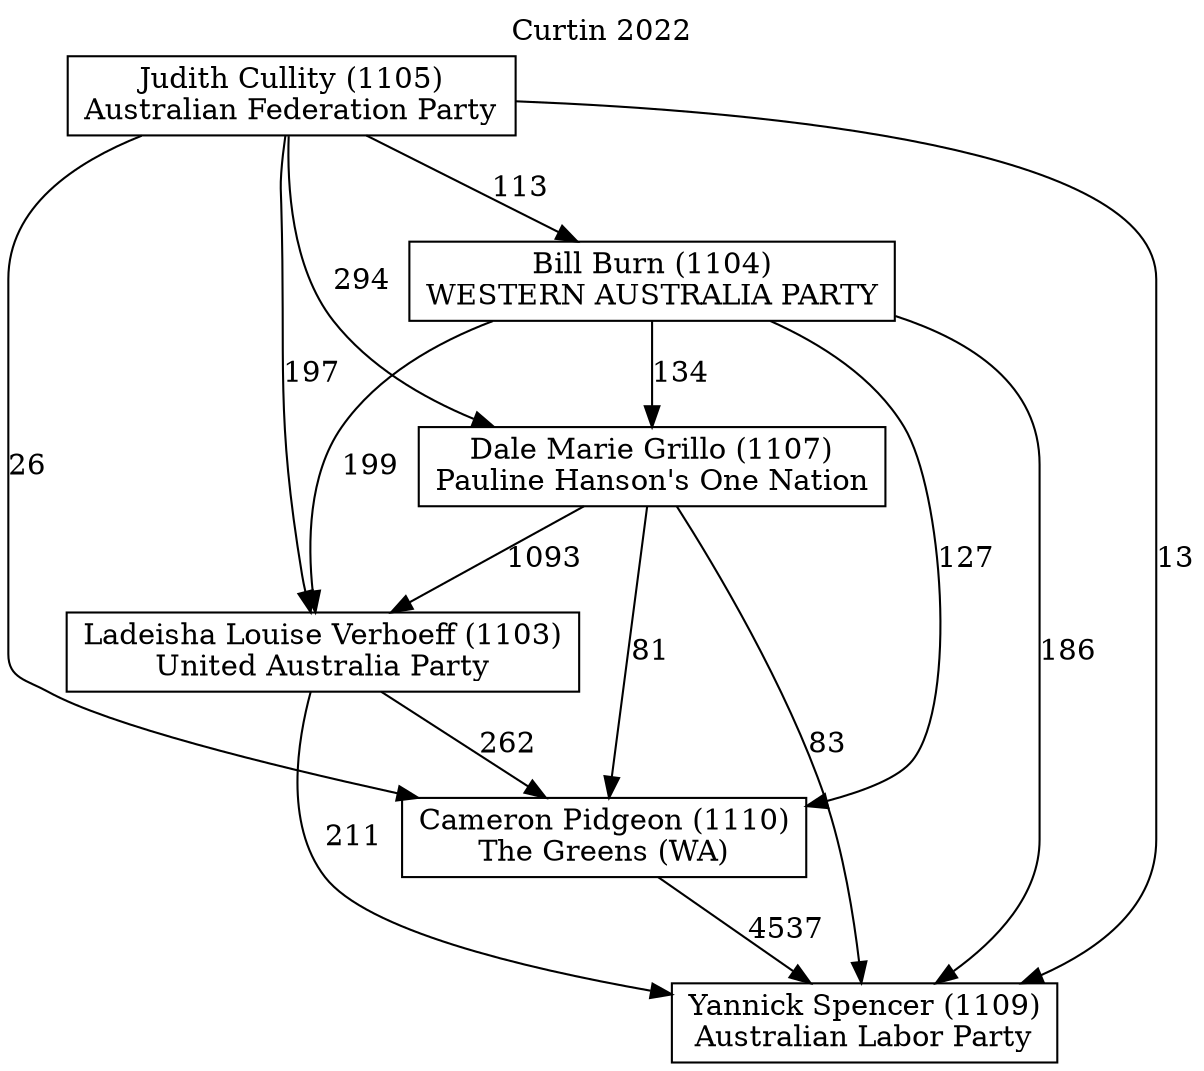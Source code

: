 // House preference flow
digraph "Yannick Spencer (1109)_Curtin_2022" {
	graph [label="Curtin 2022" labelloc=t mclimit=10]
	node [shape=box]
	"Bill Burn (1104)" [label="Bill Burn (1104)
WESTERN AUSTRALIA PARTY"]
	"Cameron Pidgeon (1110)" [label="Cameron Pidgeon (1110)
The Greens (WA)"]
	"Dale Marie Grillo (1107)" [label="Dale Marie Grillo (1107)
Pauline Hanson's One Nation"]
	"Judith Cullity (1105)" [label="Judith Cullity (1105)
Australian Federation Party"]
	"Ladeisha Louise Verhoeff (1103)" [label="Ladeisha Louise Verhoeff (1103)
United Australia Party"]
	"Yannick Spencer (1109)" [label="Yannick Spencer (1109)
Australian Labor Party"]
	"Bill Burn (1104)" -> "Cameron Pidgeon (1110)" [label=127]
	"Bill Burn (1104)" -> "Dale Marie Grillo (1107)" [label=134]
	"Bill Burn (1104)" -> "Ladeisha Louise Verhoeff (1103)" [label=199]
	"Bill Burn (1104)" -> "Yannick Spencer (1109)" [label=186]
	"Cameron Pidgeon (1110)" -> "Yannick Spencer (1109)" [label=4537]
	"Dale Marie Grillo (1107)" -> "Cameron Pidgeon (1110)" [label=81]
	"Dale Marie Grillo (1107)" -> "Ladeisha Louise Verhoeff (1103)" [label=1093]
	"Dale Marie Grillo (1107)" -> "Yannick Spencer (1109)" [label=83]
	"Judith Cullity (1105)" -> "Bill Burn (1104)" [label=113]
	"Judith Cullity (1105)" -> "Cameron Pidgeon (1110)" [label=26]
	"Judith Cullity (1105)" -> "Dale Marie Grillo (1107)" [label=294]
	"Judith Cullity (1105)" -> "Ladeisha Louise Verhoeff (1103)" [label=197]
	"Judith Cullity (1105)" -> "Yannick Spencer (1109)" [label=13]
	"Ladeisha Louise Verhoeff (1103)" -> "Cameron Pidgeon (1110)" [label=262]
	"Ladeisha Louise Verhoeff (1103)" -> "Yannick Spencer (1109)" [label=211]
}
